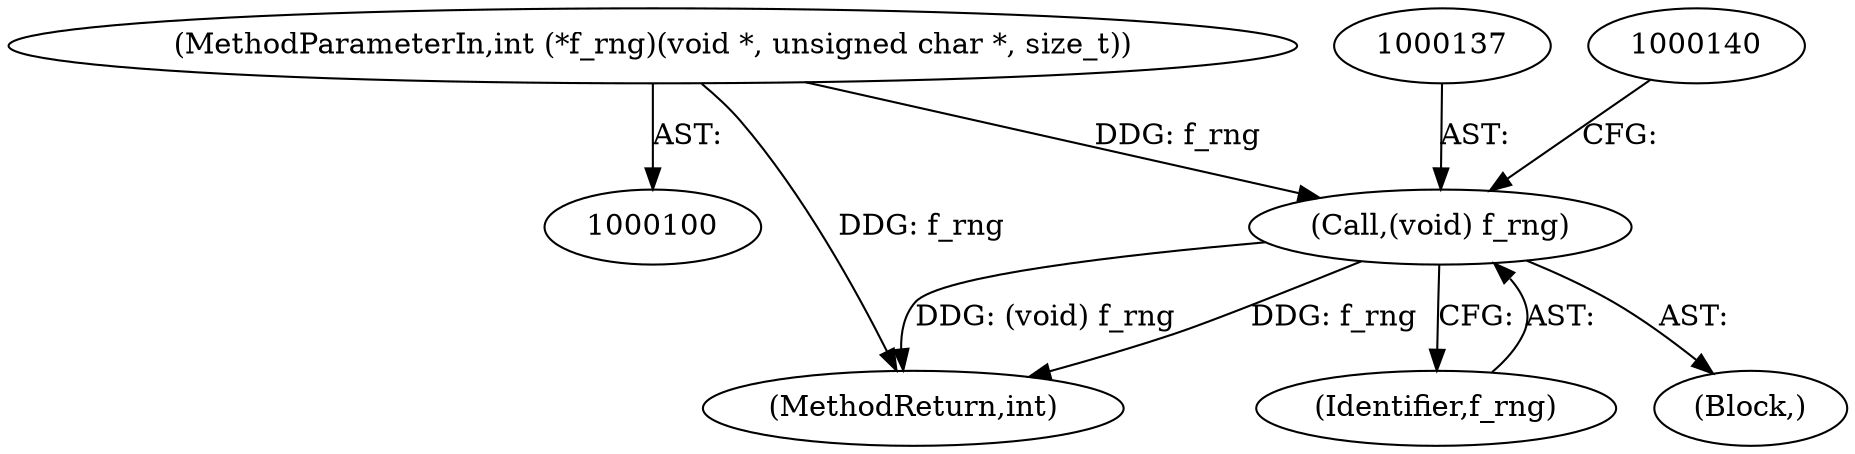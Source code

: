 digraph "1_mbedtls_33f66ba6fd234114aa37f0209dac031bb2870a9b_3@pointer" {
"1000107" [label="(MethodParameterIn,int (*f_rng)(void *, unsigned char *, size_t))"];
"1000136" [label="(Call,(void) f_rng)"];
"1000110" [label="(Block,)"];
"1000107" [label="(MethodParameterIn,int (*f_rng)(void *, unsigned char *, size_t))"];
"1000177" [label="(MethodReturn,int)"];
"1000136" [label="(Call,(void) f_rng)"];
"1000138" [label="(Identifier,f_rng)"];
"1000107" -> "1000100"  [label="AST: "];
"1000107" -> "1000177"  [label="DDG: f_rng"];
"1000107" -> "1000136"  [label="DDG: f_rng"];
"1000136" -> "1000110"  [label="AST: "];
"1000136" -> "1000138"  [label="CFG: "];
"1000137" -> "1000136"  [label="AST: "];
"1000138" -> "1000136"  [label="AST: "];
"1000140" -> "1000136"  [label="CFG: "];
"1000136" -> "1000177"  [label="DDG: (void) f_rng"];
"1000136" -> "1000177"  [label="DDG: f_rng"];
}
